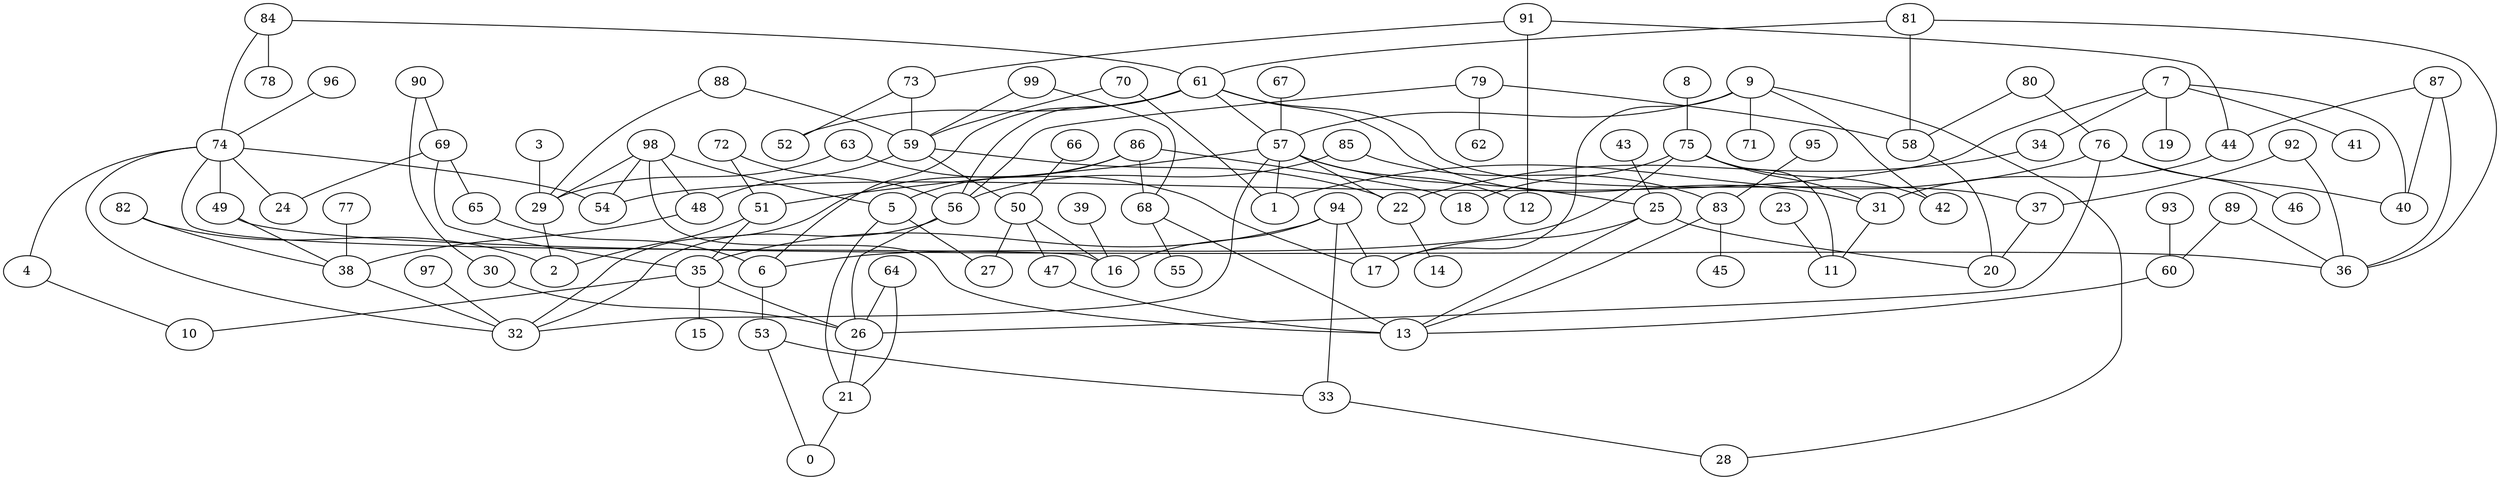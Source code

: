 digraph GG_graph {

subgraph G_graph {
edge [color = black]
"49" -> "38" [dir = none]
"91" -> "73" [dir = none]
"39" -> "16" [dir = none]
"77" -> "38" [dir = none]
"94" -> "17" [dir = none]
"63" -> "17" [dir = none]
"3" -> "29" [dir = none]
"68" -> "55" [dir = none]
"68" -> "13" [dir = none]
"87" -> "44" [dir = none]
"73" -> "59" [dir = none]
"72" -> "56" [dir = none]
"37" -> "20" [dir = none]
"80" -> "58" [dir = none]
"53" -> "0" [dir = none]
"82" -> "2" [dir = none]
"89" -> "60" [dir = none]
"93" -> "60" [dir = none]
"92" -> "36" [dir = none]
"99" -> "59" [dir = none]
"29" -> "2" [dir = none]
"25" -> "17" [dir = none]
"25" -> "20" [dir = none]
"25" -> "13" [dir = none]
"56" -> "26" [dir = none]
"56" -> "32" [dir = none]
"79" -> "62" [dir = none]
"79" -> "56" [dir = none]
"35" -> "15" [dir = none]
"35" -> "10" [dir = none]
"35" -> "26" [dir = none]
"8" -> "75" [dir = none]
"83" -> "45" [dir = none]
"83" -> "13" [dir = none]
"64" -> "26" [dir = none]
"34" -> "22" [dir = none]
"90" -> "30" [dir = none]
"90" -> "69" [dir = none]
"9" -> "71" [dir = none]
"9" -> "28" [dir = none]
"9" -> "57" [dir = none]
"75" -> "31" [dir = none]
"75" -> "42" [dir = none]
"75" -> "11" [dir = none]
"75" -> "18" [dir = none]
"75" -> "6" [dir = none]
"59" -> "50" [dir = none]
"59" -> "48" [dir = none]
"59" -> "22" [dir = none]
"50" -> "27" [dir = none]
"50" -> "47" [dir = none]
"67" -> "57" [dir = none]
"95" -> "83" [dir = none]
"69" -> "35" [dir = none]
"81" -> "36" [dir = none]
"81" -> "61" [dir = none]
"61" -> "6" [dir = none]
"61" -> "52" [dir = none]
"61" -> "57" [dir = none]
"38" -> "32" [dir = none]
"98" -> "5" [dir = none]
"98" -> "29" [dir = none]
"98" -> "13" [dir = none]
"98" -> "48" [dir = none]
"96" -> "74" [dir = none]
"43" -> "25" [dir = none]
"22" -> "14" [dir = none]
"85" -> "56" [dir = none]
"26" -> "21" [dir = none]
"23" -> "11" [dir = none]
"60" -> "13" [dir = none]
"74" -> "4" [dir = none]
"74" -> "16" [dir = none]
"74" -> "54" [dir = none]
"74" -> "24" [dir = none]
"6" -> "53" [dir = none]
"33" -> "28" [dir = none]
"76" -> "46" [dir = none]
"76" -> "40" [dir = none]
"76" -> "1" [dir = none]
"76" -> "26" [dir = none]
"57" -> "51" [dir = none]
"57" -> "12" [dir = none]
"57" -> "32" [dir = none]
"57" -> "22" [dir = none]
"97" -> "32" [dir = none]
"70" -> "59" [dir = none]
"66" -> "50" [dir = none]
"84" -> "78" [dir = none]
"84" -> "74" [dir = none]
"84" -> "61" [dir = none]
"58" -> "20" [dir = none]
"65" -> "6" [dir = none]
"7" -> "19" [dir = none]
"7" -> "41" [dir = none]
"7" -> "40" [dir = none]
"44" -> "31" [dir = none]
"86" -> "5" [dir = none]
"88" -> "29" [dir = none]
"61" -> "37" [dir = none]
"80" -> "76" [dir = none]
"69" -> "24" [dir = none]
"61" -> "31" [dir = none]
"91" -> "44" [dir = none]
"48" -> "38" [dir = none]
"74" -> "49" [dir = none]
"5" -> "21" [dir = none]
"87" -> "40" [dir = none]
"61" -> "56" [dir = none]
"70" -> "1" [dir = none]
"4" -> "10" [dir = none]
"64" -> "21" [dir = none]
"5" -> "27" [dir = none]
"94" -> "33" [dir = none]
"87" -> "36" [dir = none]
"82" -> "38" [dir = none]
"94" -> "35" [dir = none]
"21" -> "0" [dir = none]
"30" -> "26" [dir = none]
"92" -> "37" [dir = none]
"51" -> "2" [dir = none]
"73" -> "52" [dir = none]
"86" -> "32" [dir = none]
"98" -> "54" [dir = none]
"7" -> "54" [dir = none]
"86" -> "68" [dir = none]
"7" -> "34" [dir = none]
"57" -> "25" [dir = none]
"86" -> "18" [dir = none]
"9" -> "17" [dir = none]
"85" -> "83" [dir = none]
"91" -> "12" [dir = none]
"94" -> "16" [dir = none]
"51" -> "35" [dir = none]
"72" -> "51" [dir = none]
"88" -> "59" [dir = none]
"31" -> "11" [dir = none]
"49" -> "36" [dir = none]
"57" -> "1" [dir = none]
"50" -> "16" [dir = none]
"99" -> "68" [dir = none]
"79" -> "58" [dir = none]
"69" -> "65" [dir = none]
"9" -> "42" [dir = none]
"89" -> "36" [dir = none]
"63" -> "29" [dir = none]
"53" -> "33" [dir = none]
"74" -> "32" [dir = none]
"47" -> "13" [dir = none]
"81" -> "58" [dir = none]
}

}
